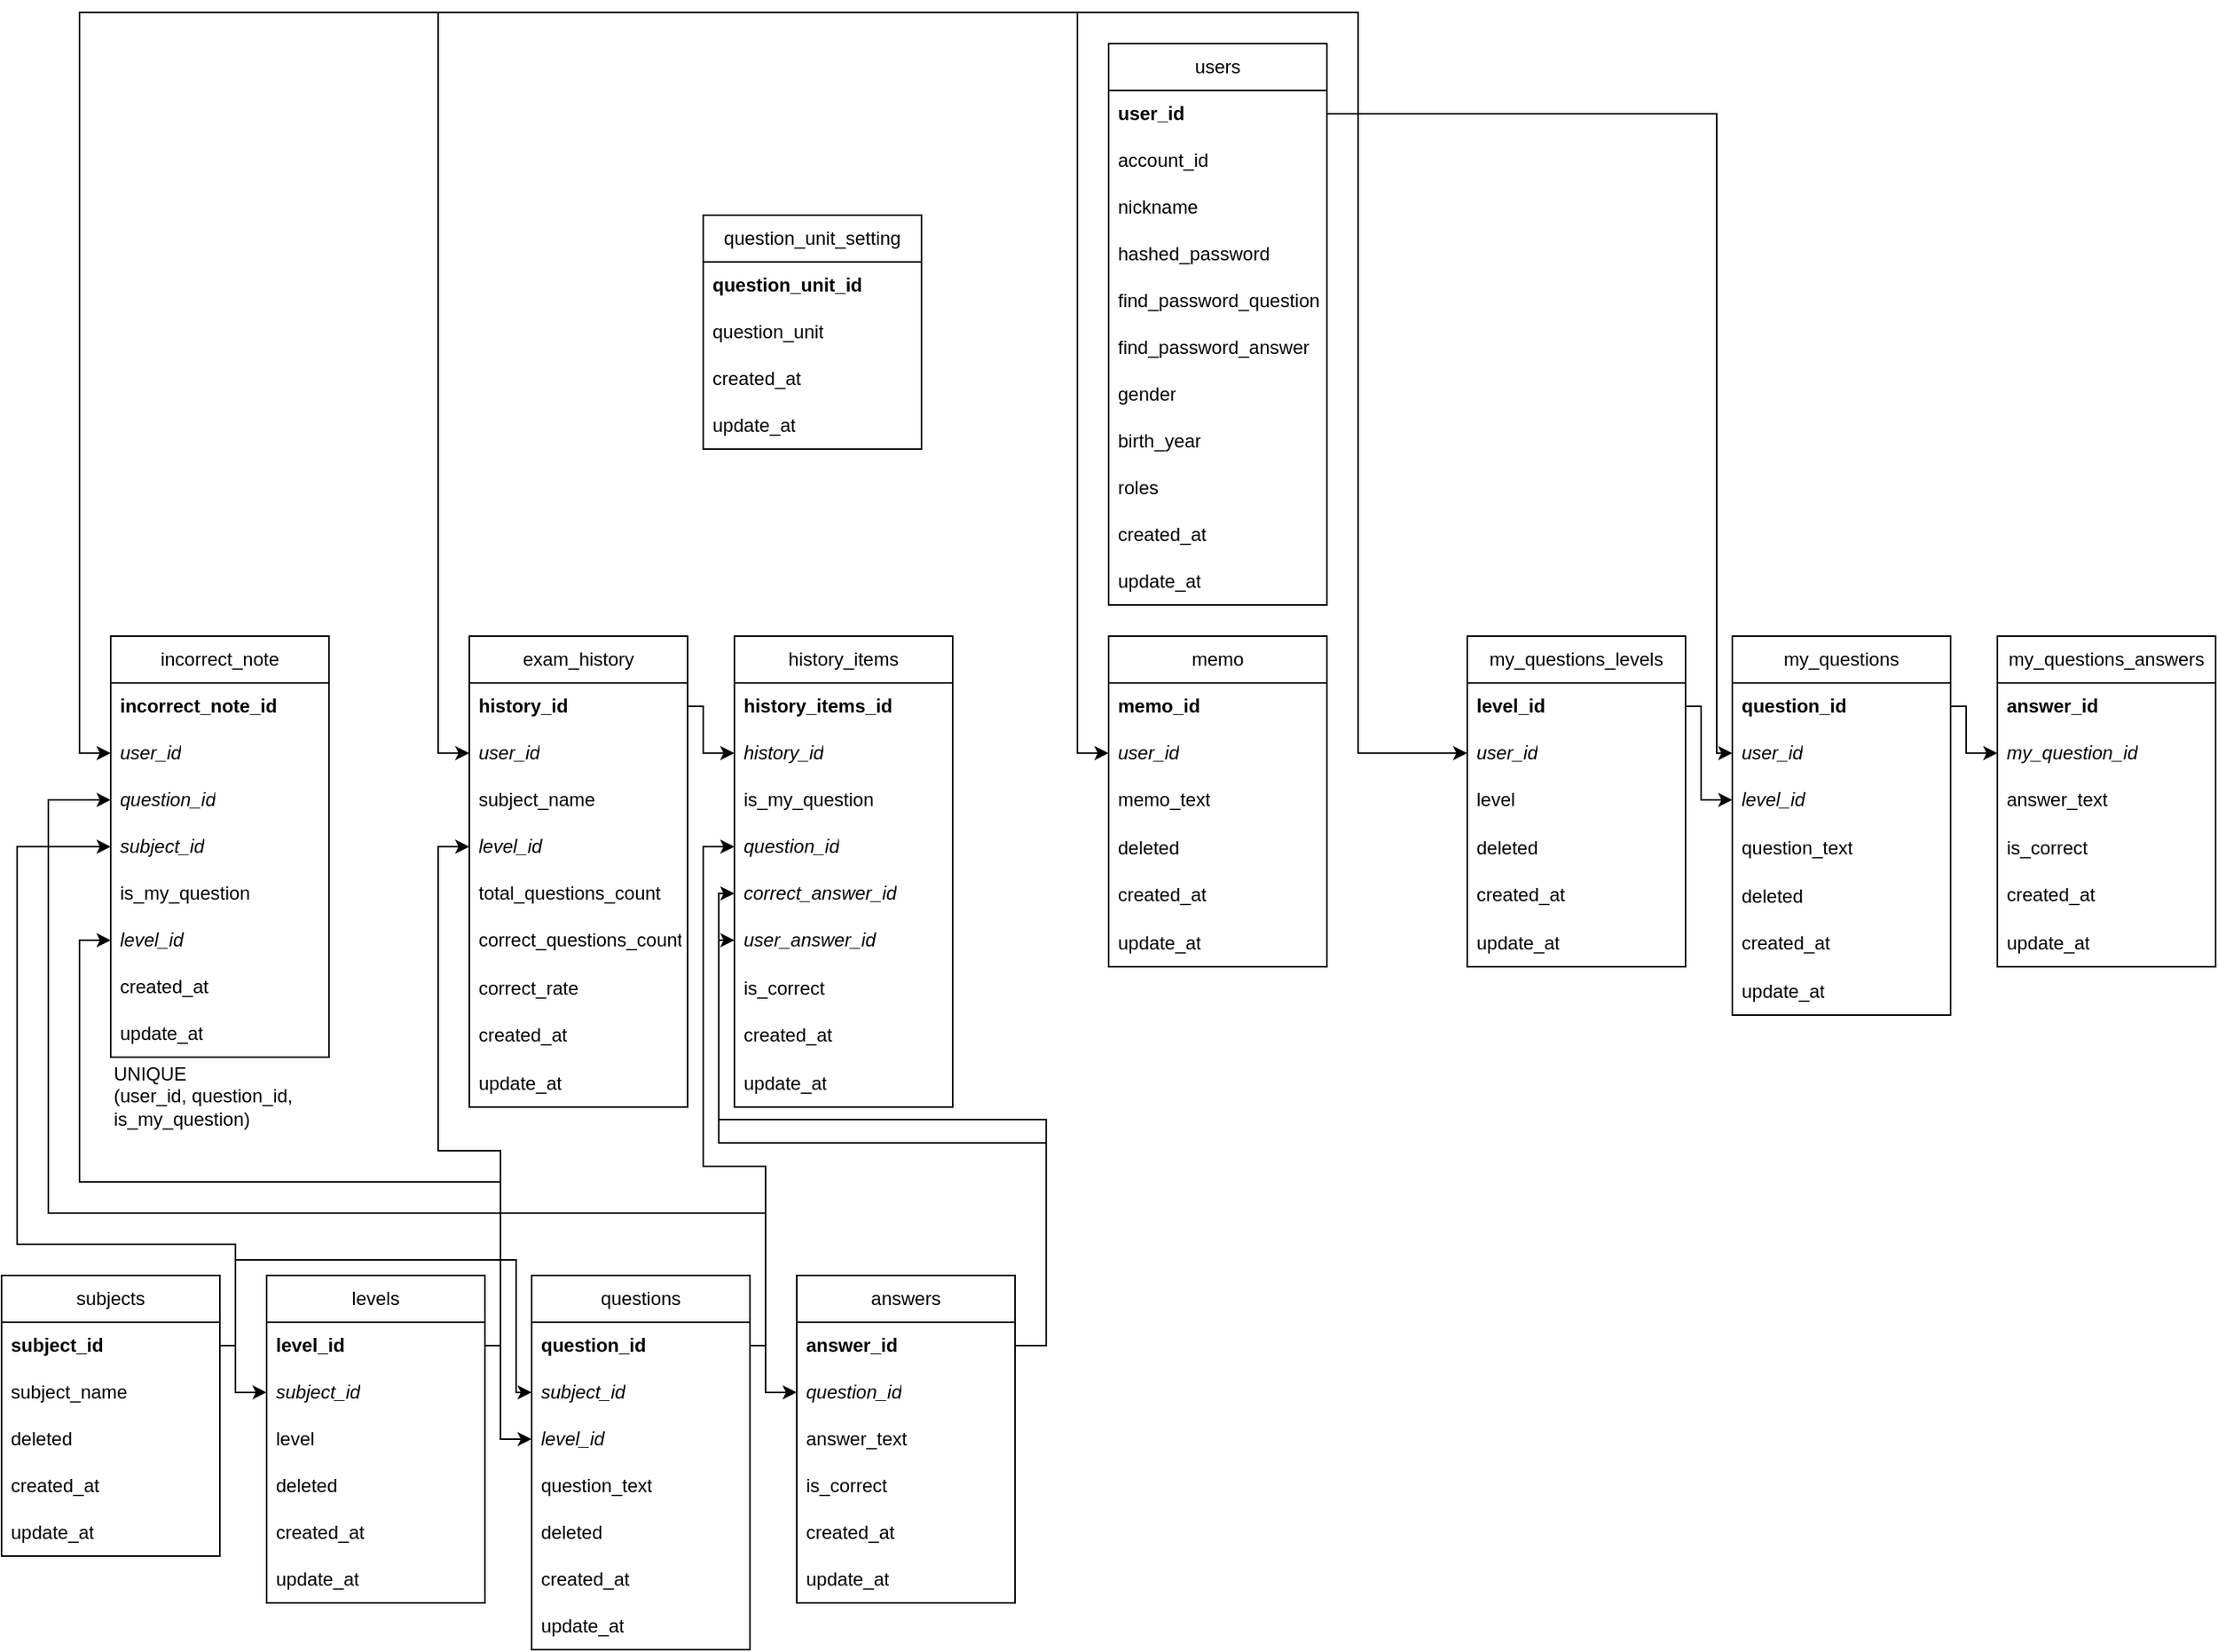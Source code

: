 <mxfile version="26.0.11">
  <diagram name="페이지-1" id="cPsiHw71rgnW8N-4dkOa">
    <mxGraphModel dx="3147" dy="1138" grid="1" gridSize="10" guides="1" tooltips="1" connect="1" arrows="1" fold="1" page="1" pageScale="1" pageWidth="827" pageHeight="1169" math="0" shadow="0">
      <root>
        <mxCell id="0" />
        <mxCell id="1" parent="0" />
        <mxCell id="VqnIIqxPbUTuVzLRbCaJ-1" value="users" style="swimlane;fontStyle=0;childLayout=stackLayout;horizontal=1;startSize=30;horizontalStack=0;resizeParent=1;resizeParentMax=0;resizeLast=0;collapsible=1;marginBottom=0;whiteSpace=wrap;html=1;" vertex="1" parent="1">
          <mxGeometry x="590" y="360" width="140" height="360" as="geometry">
            <mxRectangle x="590" y="360" width="70" height="30" as="alternateBounds" />
          </mxGeometry>
        </mxCell>
        <mxCell id="VqnIIqxPbUTuVzLRbCaJ-2" value="&lt;b&gt;user_id&lt;/b&gt;" style="text;strokeColor=none;fillColor=none;align=left;verticalAlign=middle;spacingLeft=4;spacingRight=4;overflow=hidden;points=[[0,0.5],[1,0.5]];portConstraint=eastwest;rotatable=0;whiteSpace=wrap;html=1;" vertex="1" parent="VqnIIqxPbUTuVzLRbCaJ-1">
          <mxGeometry y="30" width="140" height="30" as="geometry" />
        </mxCell>
        <mxCell id="VqnIIqxPbUTuVzLRbCaJ-3" value="account_id" style="text;strokeColor=none;fillColor=none;align=left;verticalAlign=middle;spacingLeft=4;spacingRight=4;overflow=hidden;points=[[0,0.5],[1,0.5]];portConstraint=eastwest;rotatable=0;whiteSpace=wrap;html=1;" vertex="1" parent="VqnIIqxPbUTuVzLRbCaJ-1">
          <mxGeometry y="60" width="140" height="30" as="geometry" />
        </mxCell>
        <mxCell id="VqnIIqxPbUTuVzLRbCaJ-4" value="nickname" style="text;strokeColor=none;fillColor=none;align=left;verticalAlign=middle;spacingLeft=4;spacingRight=4;overflow=hidden;points=[[0,0.5],[1,0.5]];portConstraint=eastwest;rotatable=0;whiteSpace=wrap;html=1;" vertex="1" parent="VqnIIqxPbUTuVzLRbCaJ-1">
          <mxGeometry y="90" width="140" height="30" as="geometry" />
        </mxCell>
        <mxCell id="VqnIIqxPbUTuVzLRbCaJ-5" value="hashed_password" style="text;strokeColor=none;fillColor=none;align=left;verticalAlign=middle;spacingLeft=4;spacingRight=4;overflow=hidden;points=[[0,0.5],[1,0.5]];portConstraint=eastwest;rotatable=0;whiteSpace=wrap;html=1;" vertex="1" parent="VqnIIqxPbUTuVzLRbCaJ-1">
          <mxGeometry y="120" width="140" height="30" as="geometry" />
        </mxCell>
        <mxCell id="VqnIIqxPbUTuVzLRbCaJ-6" value="find_password_question" style="text;strokeColor=none;fillColor=none;align=left;verticalAlign=middle;spacingLeft=4;spacingRight=4;overflow=hidden;points=[[0,0.5],[1,0.5]];portConstraint=eastwest;rotatable=0;whiteSpace=wrap;html=1;" vertex="1" parent="VqnIIqxPbUTuVzLRbCaJ-1">
          <mxGeometry y="150" width="140" height="30" as="geometry" />
        </mxCell>
        <mxCell id="VqnIIqxPbUTuVzLRbCaJ-7" value="find_password_answer" style="text;strokeColor=none;fillColor=none;align=left;verticalAlign=middle;spacingLeft=4;spacingRight=4;overflow=hidden;points=[[0,0.5],[1,0.5]];portConstraint=eastwest;rotatable=0;whiteSpace=wrap;html=1;" vertex="1" parent="VqnIIqxPbUTuVzLRbCaJ-1">
          <mxGeometry y="180" width="140" height="30" as="geometry" />
        </mxCell>
        <mxCell id="VqnIIqxPbUTuVzLRbCaJ-8" value="gender" style="text;strokeColor=none;fillColor=none;align=left;verticalAlign=middle;spacingLeft=4;spacingRight=4;overflow=hidden;points=[[0,0.5],[1,0.5]];portConstraint=eastwest;rotatable=0;whiteSpace=wrap;html=1;" vertex="1" parent="VqnIIqxPbUTuVzLRbCaJ-1">
          <mxGeometry y="210" width="140" height="30" as="geometry" />
        </mxCell>
        <mxCell id="VqnIIqxPbUTuVzLRbCaJ-9" value="birth_year" style="text;strokeColor=none;fillColor=none;align=left;verticalAlign=middle;spacingLeft=4;spacingRight=4;overflow=hidden;points=[[0,0.5],[1,0.5]];portConstraint=eastwest;rotatable=0;whiteSpace=wrap;html=1;" vertex="1" parent="VqnIIqxPbUTuVzLRbCaJ-1">
          <mxGeometry y="240" width="140" height="30" as="geometry" />
        </mxCell>
        <mxCell id="VqnIIqxPbUTuVzLRbCaJ-10" value="roles" style="text;strokeColor=none;fillColor=none;align=left;verticalAlign=middle;spacingLeft=4;spacingRight=4;overflow=hidden;points=[[0,0.5],[1,0.5]];portConstraint=eastwest;rotatable=0;whiteSpace=wrap;html=1;" vertex="1" parent="VqnIIqxPbUTuVzLRbCaJ-1">
          <mxGeometry y="270" width="140" height="30" as="geometry" />
        </mxCell>
        <mxCell id="VqnIIqxPbUTuVzLRbCaJ-11" value="created_at" style="text;strokeColor=none;fillColor=none;align=left;verticalAlign=middle;spacingLeft=4;spacingRight=4;overflow=hidden;points=[[0,0.5],[1,0.5]];portConstraint=eastwest;rotatable=0;whiteSpace=wrap;html=1;" vertex="1" parent="VqnIIqxPbUTuVzLRbCaJ-1">
          <mxGeometry y="300" width="140" height="30" as="geometry" />
        </mxCell>
        <mxCell id="VqnIIqxPbUTuVzLRbCaJ-12" value="update_at" style="text;strokeColor=none;fillColor=none;align=left;verticalAlign=middle;spacingLeft=4;spacingRight=4;overflow=hidden;points=[[0,0.5],[1,0.5]];portConstraint=eastwest;rotatable=0;whiteSpace=wrap;html=1;" vertex="1" parent="VqnIIqxPbUTuVzLRbCaJ-1">
          <mxGeometry y="330" width="140" height="30" as="geometry" />
        </mxCell>
        <mxCell id="VqnIIqxPbUTuVzLRbCaJ-14" value="questions" style="swimlane;fontStyle=0;childLayout=stackLayout;horizontal=1;startSize=30;horizontalStack=0;resizeParent=1;resizeParentMax=0;resizeLast=0;collapsible=1;marginBottom=0;whiteSpace=wrap;html=1;" vertex="1" parent="1">
          <mxGeometry x="220" y="1149.95" width="140" height="240" as="geometry" />
        </mxCell>
        <mxCell id="VqnIIqxPbUTuVzLRbCaJ-15" value="&lt;b&gt;question_id&lt;/b&gt;" style="text;strokeColor=none;fillColor=none;align=left;verticalAlign=middle;spacingLeft=4;spacingRight=4;overflow=hidden;points=[[0,0.5],[1,0.5]];portConstraint=eastwest;rotatable=0;whiteSpace=wrap;html=1;" vertex="1" parent="VqnIIqxPbUTuVzLRbCaJ-14">
          <mxGeometry y="30" width="140" height="30" as="geometry" />
        </mxCell>
        <mxCell id="VqnIIqxPbUTuVzLRbCaJ-16" value="&lt;i&gt;subject_id&lt;/i&gt;" style="text;strokeColor=none;fillColor=none;align=left;verticalAlign=middle;spacingLeft=4;spacingRight=4;overflow=hidden;points=[[0,0.5],[1,0.5]];portConstraint=eastwest;rotatable=0;whiteSpace=wrap;html=1;" vertex="1" parent="VqnIIqxPbUTuVzLRbCaJ-14">
          <mxGeometry y="60" width="140" height="30" as="geometry" />
        </mxCell>
        <mxCell id="VqnIIqxPbUTuVzLRbCaJ-17" value="&lt;i&gt;level_id&lt;/i&gt;" style="text;strokeColor=none;fillColor=none;align=left;verticalAlign=middle;spacingLeft=4;spacingRight=4;overflow=hidden;points=[[0,0.5],[1,0.5]];portConstraint=eastwest;rotatable=0;whiteSpace=wrap;html=1;" vertex="1" parent="VqnIIqxPbUTuVzLRbCaJ-14">
          <mxGeometry y="90" width="140" height="30" as="geometry" />
        </mxCell>
        <mxCell id="VqnIIqxPbUTuVzLRbCaJ-18" value="question_text" style="text;strokeColor=none;fillColor=none;align=left;verticalAlign=middle;spacingLeft=4;spacingRight=4;overflow=hidden;points=[[0,0.5],[1,0.5]];portConstraint=eastwest;rotatable=0;whiteSpace=wrap;html=1;" vertex="1" parent="VqnIIqxPbUTuVzLRbCaJ-14">
          <mxGeometry y="120" width="140" height="30" as="geometry" />
        </mxCell>
        <mxCell id="VqnIIqxPbUTuVzLRbCaJ-19" value="deleted" style="text;strokeColor=none;fillColor=none;align=left;verticalAlign=middle;spacingLeft=4;spacingRight=4;overflow=hidden;points=[[0,0.5],[1,0.5]];portConstraint=eastwest;rotatable=0;whiteSpace=wrap;html=1;" vertex="1" parent="VqnIIqxPbUTuVzLRbCaJ-14">
          <mxGeometry y="150" width="140" height="30" as="geometry" />
        </mxCell>
        <mxCell id="VqnIIqxPbUTuVzLRbCaJ-20" value="created_at" style="text;strokeColor=none;fillColor=none;align=left;verticalAlign=middle;spacingLeft=4;spacingRight=4;overflow=hidden;points=[[0,0.5],[1,0.5]];portConstraint=eastwest;rotatable=0;whiteSpace=wrap;html=1;" vertex="1" parent="VqnIIqxPbUTuVzLRbCaJ-14">
          <mxGeometry y="180" width="140" height="30" as="geometry" />
        </mxCell>
        <mxCell id="VqnIIqxPbUTuVzLRbCaJ-21" value="update_at" style="text;strokeColor=none;fillColor=none;align=left;verticalAlign=middle;spacingLeft=4;spacingRight=4;overflow=hidden;points=[[0,0.5],[1,0.5]];portConstraint=eastwest;rotatable=0;whiteSpace=wrap;html=1;" vertex="1" parent="VqnIIqxPbUTuVzLRbCaJ-14">
          <mxGeometry y="210" width="140" height="30" as="geometry" />
        </mxCell>
        <mxCell id="VqnIIqxPbUTuVzLRbCaJ-22" value="subjects" style="swimlane;fontStyle=0;childLayout=stackLayout;horizontal=1;startSize=30;horizontalStack=0;resizeParent=1;resizeParentMax=0;resizeLast=0;collapsible=1;marginBottom=0;whiteSpace=wrap;html=1;" vertex="1" parent="1">
          <mxGeometry x="-120" y="1149.95" width="140" height="180" as="geometry" />
        </mxCell>
        <mxCell id="VqnIIqxPbUTuVzLRbCaJ-23" value="&lt;b&gt;subject_id&lt;/b&gt;" style="text;strokeColor=none;fillColor=none;align=left;verticalAlign=middle;spacingLeft=4;spacingRight=4;overflow=hidden;points=[[0,0.5],[1,0.5]];portConstraint=eastwest;rotatable=0;whiteSpace=wrap;html=1;" vertex="1" parent="VqnIIqxPbUTuVzLRbCaJ-22">
          <mxGeometry y="30" width="140" height="30" as="geometry" />
        </mxCell>
        <mxCell id="VqnIIqxPbUTuVzLRbCaJ-24" value="subject_name" style="text;strokeColor=none;fillColor=none;align=left;verticalAlign=middle;spacingLeft=4;spacingRight=4;overflow=hidden;points=[[0,0.5],[1,0.5]];portConstraint=eastwest;rotatable=0;whiteSpace=wrap;html=1;" vertex="1" parent="VqnIIqxPbUTuVzLRbCaJ-22">
          <mxGeometry y="60" width="140" height="30" as="geometry" />
        </mxCell>
        <mxCell id="VqnIIqxPbUTuVzLRbCaJ-25" value="deleted" style="text;strokeColor=none;fillColor=none;align=left;verticalAlign=middle;spacingLeft=4;spacingRight=4;overflow=hidden;points=[[0,0.5],[1,0.5]];portConstraint=eastwest;rotatable=0;whiteSpace=wrap;html=1;" vertex="1" parent="VqnIIqxPbUTuVzLRbCaJ-22">
          <mxGeometry y="90" width="140" height="30" as="geometry" />
        </mxCell>
        <mxCell id="VqnIIqxPbUTuVzLRbCaJ-26" value="created_at" style="text;strokeColor=none;fillColor=none;align=left;verticalAlign=middle;spacingLeft=4;spacingRight=4;overflow=hidden;points=[[0,0.5],[1,0.5]];portConstraint=eastwest;rotatable=0;whiteSpace=wrap;html=1;" vertex="1" parent="VqnIIqxPbUTuVzLRbCaJ-22">
          <mxGeometry y="120" width="140" height="30" as="geometry" />
        </mxCell>
        <mxCell id="VqnIIqxPbUTuVzLRbCaJ-27" value="update_at" style="text;strokeColor=none;fillColor=none;align=left;verticalAlign=middle;spacingLeft=4;spacingRight=4;overflow=hidden;points=[[0,0.5],[1,0.5]];portConstraint=eastwest;rotatable=0;whiteSpace=wrap;html=1;" vertex="1" parent="VqnIIqxPbUTuVzLRbCaJ-22">
          <mxGeometry y="150" width="140" height="30" as="geometry" />
        </mxCell>
        <mxCell id="VqnIIqxPbUTuVzLRbCaJ-28" value="levels" style="swimlane;fontStyle=0;childLayout=stackLayout;horizontal=1;startSize=30;horizontalStack=0;resizeParent=1;resizeParentMax=0;resizeLast=0;collapsible=1;marginBottom=0;whiteSpace=wrap;html=1;" vertex="1" parent="1">
          <mxGeometry x="50" y="1149.95" width="140" height="210" as="geometry" />
        </mxCell>
        <mxCell id="VqnIIqxPbUTuVzLRbCaJ-29" value="&lt;b&gt;level_id&lt;/b&gt;" style="text;strokeColor=none;fillColor=none;align=left;verticalAlign=middle;spacingLeft=4;spacingRight=4;overflow=hidden;points=[[0,0.5],[1,0.5]];portConstraint=eastwest;rotatable=0;whiteSpace=wrap;html=1;" vertex="1" parent="VqnIIqxPbUTuVzLRbCaJ-28">
          <mxGeometry y="30" width="140" height="30" as="geometry" />
        </mxCell>
        <mxCell id="VqnIIqxPbUTuVzLRbCaJ-30" value="&lt;i&gt;subject_id&lt;/i&gt;" style="text;strokeColor=none;fillColor=none;align=left;verticalAlign=middle;spacingLeft=4;spacingRight=4;overflow=hidden;points=[[0,0.5],[1,0.5]];portConstraint=eastwest;rotatable=0;whiteSpace=wrap;html=1;" vertex="1" parent="VqnIIqxPbUTuVzLRbCaJ-28">
          <mxGeometry y="60" width="140" height="30" as="geometry" />
        </mxCell>
        <mxCell id="VqnIIqxPbUTuVzLRbCaJ-31" value="level" style="text;strokeColor=none;fillColor=none;align=left;verticalAlign=middle;spacingLeft=4;spacingRight=4;overflow=hidden;points=[[0,0.5],[1,0.5]];portConstraint=eastwest;rotatable=0;whiteSpace=wrap;html=1;" vertex="1" parent="VqnIIqxPbUTuVzLRbCaJ-28">
          <mxGeometry y="90" width="140" height="30" as="geometry" />
        </mxCell>
        <mxCell id="VqnIIqxPbUTuVzLRbCaJ-43" value="deleted" style="text;strokeColor=none;fillColor=none;align=left;verticalAlign=middle;spacingLeft=4;spacingRight=4;overflow=hidden;points=[[0,0.5],[1,0.5]];portConstraint=eastwest;rotatable=0;whiteSpace=wrap;html=1;" vertex="1" parent="VqnIIqxPbUTuVzLRbCaJ-28">
          <mxGeometry y="120" width="140" height="30" as="geometry" />
        </mxCell>
        <mxCell id="VqnIIqxPbUTuVzLRbCaJ-32" value="created_at" style="text;strokeColor=none;fillColor=none;align=left;verticalAlign=middle;spacingLeft=4;spacingRight=4;overflow=hidden;points=[[0,0.5],[1,0.5]];portConstraint=eastwest;rotatable=0;whiteSpace=wrap;html=1;" vertex="1" parent="VqnIIqxPbUTuVzLRbCaJ-28">
          <mxGeometry y="150" width="140" height="30" as="geometry" />
        </mxCell>
        <mxCell id="VqnIIqxPbUTuVzLRbCaJ-33" value="update_at" style="text;strokeColor=none;fillColor=none;align=left;verticalAlign=middle;spacingLeft=4;spacingRight=4;overflow=hidden;points=[[0,0.5],[1,0.5]];portConstraint=eastwest;rotatable=0;whiteSpace=wrap;html=1;" vertex="1" parent="VqnIIqxPbUTuVzLRbCaJ-28">
          <mxGeometry y="180" width="140" height="30" as="geometry" />
        </mxCell>
        <mxCell id="VqnIIqxPbUTuVzLRbCaJ-44" value="answers" style="swimlane;fontStyle=0;childLayout=stackLayout;horizontal=1;startSize=30;horizontalStack=0;resizeParent=1;resizeParentMax=0;resizeLast=0;collapsible=1;marginBottom=0;whiteSpace=wrap;html=1;" vertex="1" parent="1">
          <mxGeometry x="390" y="1149.95" width="140" height="210" as="geometry" />
        </mxCell>
        <mxCell id="VqnIIqxPbUTuVzLRbCaJ-45" value="&lt;b&gt;answer_id&lt;/b&gt;" style="text;strokeColor=none;fillColor=none;align=left;verticalAlign=middle;spacingLeft=4;spacingRight=4;overflow=hidden;points=[[0,0.5],[1,0.5]];portConstraint=eastwest;rotatable=0;whiteSpace=wrap;html=1;" vertex="1" parent="VqnIIqxPbUTuVzLRbCaJ-44">
          <mxGeometry y="30" width="140" height="30" as="geometry" />
        </mxCell>
        <mxCell id="VqnIIqxPbUTuVzLRbCaJ-46" value="&lt;i&gt;question_id&lt;/i&gt;" style="text;strokeColor=none;fillColor=none;align=left;verticalAlign=middle;spacingLeft=4;spacingRight=4;overflow=hidden;points=[[0,0.5],[1,0.5]];portConstraint=eastwest;rotatable=0;whiteSpace=wrap;html=1;" vertex="1" parent="VqnIIqxPbUTuVzLRbCaJ-44">
          <mxGeometry y="60" width="140" height="30" as="geometry" />
        </mxCell>
        <mxCell id="VqnIIqxPbUTuVzLRbCaJ-47" value="answer_text" style="text;strokeColor=none;fillColor=none;align=left;verticalAlign=middle;spacingLeft=4;spacingRight=4;overflow=hidden;points=[[0,0.5],[1,0.5]];portConstraint=eastwest;rotatable=0;whiteSpace=wrap;html=1;" vertex="1" parent="VqnIIqxPbUTuVzLRbCaJ-44">
          <mxGeometry y="90" width="140" height="30" as="geometry" />
        </mxCell>
        <mxCell id="VqnIIqxPbUTuVzLRbCaJ-48" value="is_correct" style="text;strokeColor=none;fillColor=none;align=left;verticalAlign=middle;spacingLeft=4;spacingRight=4;overflow=hidden;points=[[0,0.5],[1,0.5]];portConstraint=eastwest;rotatable=0;whiteSpace=wrap;html=1;" vertex="1" parent="VqnIIqxPbUTuVzLRbCaJ-44">
          <mxGeometry y="120" width="140" height="30" as="geometry" />
        </mxCell>
        <mxCell id="VqnIIqxPbUTuVzLRbCaJ-50" value="created_at" style="text;strokeColor=none;fillColor=none;align=left;verticalAlign=middle;spacingLeft=4;spacingRight=4;overflow=hidden;points=[[0,0.5],[1,0.5]];portConstraint=eastwest;rotatable=0;whiteSpace=wrap;html=1;" vertex="1" parent="VqnIIqxPbUTuVzLRbCaJ-44">
          <mxGeometry y="150" width="140" height="30" as="geometry" />
        </mxCell>
        <mxCell id="VqnIIqxPbUTuVzLRbCaJ-51" value="update_at" style="text;strokeColor=none;fillColor=none;align=left;verticalAlign=middle;spacingLeft=4;spacingRight=4;overflow=hidden;points=[[0,0.5],[1,0.5]];portConstraint=eastwest;rotatable=0;whiteSpace=wrap;html=1;" vertex="1" parent="VqnIIqxPbUTuVzLRbCaJ-44">
          <mxGeometry y="180" width="140" height="30" as="geometry" />
        </mxCell>
        <mxCell id="VqnIIqxPbUTuVzLRbCaJ-59" value="incorrect_note" style="swimlane;fontStyle=0;childLayout=stackLayout;horizontal=1;startSize=30;horizontalStack=0;resizeParent=1;resizeParentMax=0;resizeLast=0;collapsible=1;marginBottom=0;whiteSpace=wrap;html=1;" vertex="1" parent="1">
          <mxGeometry x="-50" y="740" width="140" height="270" as="geometry" />
        </mxCell>
        <mxCell id="VqnIIqxPbUTuVzLRbCaJ-60" value="&lt;b&gt;incorrect_note_id&lt;/b&gt;" style="text;strokeColor=none;fillColor=none;align=left;verticalAlign=middle;spacingLeft=4;spacingRight=4;overflow=hidden;points=[[0,0.5],[1,0.5]];portConstraint=eastwest;rotatable=0;whiteSpace=wrap;html=1;" vertex="1" parent="VqnIIqxPbUTuVzLRbCaJ-59">
          <mxGeometry y="30" width="140" height="30" as="geometry" />
        </mxCell>
        <mxCell id="VqnIIqxPbUTuVzLRbCaJ-62" value="&lt;i&gt;user_id&lt;/i&gt;" style="text;strokeColor=none;fillColor=none;align=left;verticalAlign=middle;spacingLeft=4;spacingRight=4;overflow=hidden;points=[[0,0.5],[1,0.5]];portConstraint=eastwest;rotatable=0;whiteSpace=wrap;html=1;" vertex="1" parent="VqnIIqxPbUTuVzLRbCaJ-59">
          <mxGeometry y="60" width="140" height="30" as="geometry" />
        </mxCell>
        <mxCell id="VqnIIqxPbUTuVzLRbCaJ-61" value="&lt;i&gt;question_id&lt;/i&gt;" style="text;strokeColor=none;fillColor=none;align=left;verticalAlign=middle;spacingLeft=4;spacingRight=4;overflow=hidden;points=[[0,0.5],[1,0.5]];portConstraint=eastwest;rotatable=0;whiteSpace=wrap;html=1;" vertex="1" parent="VqnIIqxPbUTuVzLRbCaJ-59">
          <mxGeometry y="90" width="140" height="30" as="geometry" />
        </mxCell>
        <mxCell id="VqnIIqxPbUTuVzLRbCaJ-63" value="&lt;i&gt;subject_id&lt;/i&gt;" style="text;strokeColor=none;fillColor=none;align=left;verticalAlign=middle;spacingLeft=4;spacingRight=4;overflow=hidden;points=[[0,0.5],[1,0.5]];portConstraint=eastwest;rotatable=0;whiteSpace=wrap;html=1;" vertex="1" parent="VqnIIqxPbUTuVzLRbCaJ-59">
          <mxGeometry y="120" width="140" height="30" as="geometry" />
        </mxCell>
        <mxCell id="VqnIIqxPbUTuVzLRbCaJ-67" value="is_my_question" style="text;strokeColor=none;fillColor=none;align=left;verticalAlign=middle;spacingLeft=4;spacingRight=4;overflow=hidden;points=[[0,0.5],[1,0.5]];portConstraint=eastwest;rotatable=0;whiteSpace=wrap;html=1;" vertex="1" parent="VqnIIqxPbUTuVzLRbCaJ-59">
          <mxGeometry y="150" width="140" height="30" as="geometry" />
        </mxCell>
        <mxCell id="VqnIIqxPbUTuVzLRbCaJ-68" value="&lt;i&gt;level_id&lt;/i&gt;" style="text;strokeColor=none;fillColor=none;align=left;verticalAlign=middle;spacingLeft=4;spacingRight=4;overflow=hidden;points=[[0,0.5],[1,0.5]];portConstraint=eastwest;rotatable=0;whiteSpace=wrap;html=1;" vertex="1" parent="VqnIIqxPbUTuVzLRbCaJ-59">
          <mxGeometry y="180" width="140" height="30" as="geometry" />
        </mxCell>
        <mxCell id="VqnIIqxPbUTuVzLRbCaJ-64" value="created_at" style="text;strokeColor=none;fillColor=none;align=left;verticalAlign=middle;spacingLeft=4;spacingRight=4;overflow=hidden;points=[[0,0.5],[1,0.5]];portConstraint=eastwest;rotatable=0;whiteSpace=wrap;html=1;" vertex="1" parent="VqnIIqxPbUTuVzLRbCaJ-59">
          <mxGeometry y="210" width="140" height="30" as="geometry" />
        </mxCell>
        <mxCell id="VqnIIqxPbUTuVzLRbCaJ-65" value="update_at" style="text;strokeColor=none;fillColor=none;align=left;verticalAlign=middle;spacingLeft=4;spacingRight=4;overflow=hidden;points=[[0,0.5],[1,0.5]];portConstraint=eastwest;rotatable=0;whiteSpace=wrap;html=1;" vertex="1" parent="VqnIIqxPbUTuVzLRbCaJ-59">
          <mxGeometry y="240" width="140" height="30" as="geometry" />
        </mxCell>
        <mxCell id="VqnIIqxPbUTuVzLRbCaJ-70" value="UNIQUE&lt;div&gt;(user_id, question_id, is_my_question)&lt;/div&gt;" style="text;html=1;align=left;verticalAlign=middle;whiteSpace=wrap;rounded=0;" vertex="1" parent="1">
          <mxGeometry x="-50" y="1020" width="140" height="30" as="geometry" />
        </mxCell>
        <mxCell id="VqnIIqxPbUTuVzLRbCaJ-71" value="exam_history" style="swimlane;fontStyle=0;childLayout=stackLayout;horizontal=1;startSize=30;horizontalStack=0;resizeParent=1;resizeParentMax=0;resizeLast=0;collapsible=1;marginBottom=0;whiteSpace=wrap;html=1;" vertex="1" parent="1">
          <mxGeometry x="180" y="740" width="140" height="302" as="geometry" />
        </mxCell>
        <mxCell id="VqnIIqxPbUTuVzLRbCaJ-72" value="&lt;b&gt;history_id&lt;/b&gt;" style="text;strokeColor=none;fillColor=none;align=left;verticalAlign=middle;spacingLeft=4;spacingRight=4;overflow=hidden;points=[[0,0.5],[1,0.5]];portConstraint=eastwest;rotatable=0;whiteSpace=wrap;html=1;" vertex="1" parent="VqnIIqxPbUTuVzLRbCaJ-71">
          <mxGeometry y="30" width="140" height="30" as="geometry" />
        </mxCell>
        <mxCell id="VqnIIqxPbUTuVzLRbCaJ-73" value="&lt;i style=&quot;&quot;&gt;user_id&lt;/i&gt;" style="text;strokeColor=none;fillColor=none;align=left;verticalAlign=middle;spacingLeft=4;spacingRight=4;overflow=hidden;points=[[0,0.5],[1,0.5]];portConstraint=eastwest;rotatable=0;whiteSpace=wrap;html=1;" vertex="1" parent="VqnIIqxPbUTuVzLRbCaJ-71">
          <mxGeometry y="60" width="140" height="30" as="geometry" />
        </mxCell>
        <mxCell id="VqnIIqxPbUTuVzLRbCaJ-74" value="subject_name" style="text;strokeColor=none;fillColor=none;align=left;verticalAlign=middle;spacingLeft=4;spacingRight=4;overflow=hidden;points=[[0,0.5],[1,0.5]];portConstraint=eastwest;rotatable=0;whiteSpace=wrap;html=1;" vertex="1" parent="VqnIIqxPbUTuVzLRbCaJ-71">
          <mxGeometry y="90" width="140" height="30" as="geometry" />
        </mxCell>
        <mxCell id="VqnIIqxPbUTuVzLRbCaJ-75" value="&lt;i&gt;level_id&lt;/i&gt;" style="text;strokeColor=none;fillColor=none;align=left;verticalAlign=middle;spacingLeft=4;spacingRight=4;overflow=hidden;points=[[0,0.5],[1,0.5]];portConstraint=eastwest;rotatable=0;whiteSpace=wrap;html=1;" vertex="1" parent="VqnIIqxPbUTuVzLRbCaJ-71">
          <mxGeometry y="120" width="140" height="30" as="geometry" />
        </mxCell>
        <mxCell id="VqnIIqxPbUTuVzLRbCaJ-76" value="total_questions_count" style="text;strokeColor=none;fillColor=none;align=left;verticalAlign=middle;spacingLeft=4;spacingRight=4;overflow=hidden;points=[[0,0.5],[1,0.5]];portConstraint=eastwest;rotatable=0;whiteSpace=wrap;html=1;" vertex="1" parent="VqnIIqxPbUTuVzLRbCaJ-71">
          <mxGeometry y="150" width="140" height="30" as="geometry" />
        </mxCell>
        <mxCell id="VqnIIqxPbUTuVzLRbCaJ-77" value="correct_questions_count" style="text;strokeColor=none;fillColor=none;align=left;verticalAlign=middle;spacingLeft=4;spacingRight=4;overflow=hidden;points=[[0,0.5],[1,0.5]];portConstraint=eastwest;rotatable=0;whiteSpace=wrap;html=1;" vertex="1" parent="VqnIIqxPbUTuVzLRbCaJ-71">
          <mxGeometry y="180" width="140" height="30" as="geometry" />
        </mxCell>
        <mxCell id="VqnIIqxPbUTuVzLRbCaJ-80" value="correct_rate" style="text;strokeColor=none;fillColor=none;align=left;verticalAlign=middle;spacingLeft=4;spacingRight=4;overflow=hidden;points=[[0,0.5],[1,0.5]];portConstraint=eastwest;rotatable=0;whiteSpace=wrap;html=1;" vertex="1" parent="VqnIIqxPbUTuVzLRbCaJ-71">
          <mxGeometry y="210" width="140" height="31" as="geometry" />
        </mxCell>
        <mxCell id="VqnIIqxPbUTuVzLRbCaJ-78" value="created_at" style="text;strokeColor=none;fillColor=none;align=left;verticalAlign=middle;spacingLeft=4;spacingRight=4;overflow=hidden;points=[[0,0.5],[1,0.5]];portConstraint=eastwest;rotatable=0;whiteSpace=wrap;html=1;" vertex="1" parent="VqnIIqxPbUTuVzLRbCaJ-71">
          <mxGeometry y="241" width="140" height="30" as="geometry" />
        </mxCell>
        <mxCell id="VqnIIqxPbUTuVzLRbCaJ-79" value="update_at" style="text;strokeColor=none;fillColor=none;align=left;verticalAlign=middle;spacingLeft=4;spacingRight=4;overflow=hidden;points=[[0,0.5],[1,0.5]];portConstraint=eastwest;rotatable=0;whiteSpace=wrap;html=1;" vertex="1" parent="VqnIIqxPbUTuVzLRbCaJ-71">
          <mxGeometry y="271" width="140" height="31" as="geometry" />
        </mxCell>
        <mxCell id="VqnIIqxPbUTuVzLRbCaJ-81" value="history_items" style="swimlane;fontStyle=0;childLayout=stackLayout;horizontal=1;startSize=30;horizontalStack=0;resizeParent=1;resizeParentMax=0;resizeLast=0;collapsible=1;marginBottom=0;whiteSpace=wrap;html=1;" vertex="1" parent="1">
          <mxGeometry x="350" y="740" width="140" height="302" as="geometry" />
        </mxCell>
        <mxCell id="VqnIIqxPbUTuVzLRbCaJ-83" value="&lt;b&gt;history_items_id&lt;/b&gt;" style="text;strokeColor=none;fillColor=none;align=left;verticalAlign=middle;spacingLeft=4;spacingRight=4;overflow=hidden;points=[[0,0.5],[1,0.5]];portConstraint=eastwest;rotatable=0;whiteSpace=wrap;html=1;" vertex="1" parent="VqnIIqxPbUTuVzLRbCaJ-81">
          <mxGeometry y="30" width="140" height="30" as="geometry" />
        </mxCell>
        <mxCell id="VqnIIqxPbUTuVzLRbCaJ-82" value="&lt;i&gt;history_id&lt;/i&gt;" style="text;strokeColor=none;fillColor=none;align=left;verticalAlign=middle;spacingLeft=4;spacingRight=4;overflow=hidden;points=[[0,0.5],[1,0.5]];portConstraint=eastwest;rotatable=0;whiteSpace=wrap;html=1;" vertex="1" parent="VqnIIqxPbUTuVzLRbCaJ-81">
          <mxGeometry y="60" width="140" height="30" as="geometry" />
        </mxCell>
        <mxCell id="VqnIIqxPbUTuVzLRbCaJ-84" value="is_my_question" style="text;strokeColor=none;fillColor=none;align=left;verticalAlign=middle;spacingLeft=4;spacingRight=4;overflow=hidden;points=[[0,0.5],[1,0.5]];portConstraint=eastwest;rotatable=0;whiteSpace=wrap;html=1;" vertex="1" parent="VqnIIqxPbUTuVzLRbCaJ-81">
          <mxGeometry y="90" width="140" height="30" as="geometry" />
        </mxCell>
        <mxCell id="VqnIIqxPbUTuVzLRbCaJ-85" value="&lt;i&gt;question_id&lt;/i&gt;" style="text;strokeColor=none;fillColor=none;align=left;verticalAlign=middle;spacingLeft=4;spacingRight=4;overflow=hidden;points=[[0,0.5],[1,0.5]];portConstraint=eastwest;rotatable=0;whiteSpace=wrap;html=1;" vertex="1" parent="VqnIIqxPbUTuVzLRbCaJ-81">
          <mxGeometry y="120" width="140" height="30" as="geometry" />
        </mxCell>
        <mxCell id="VqnIIqxPbUTuVzLRbCaJ-86" value="&lt;i&gt;correct_answer_id&lt;/i&gt;" style="text;strokeColor=none;fillColor=none;align=left;verticalAlign=middle;spacingLeft=4;spacingRight=4;overflow=hidden;points=[[0,0.5],[1,0.5]];portConstraint=eastwest;rotatable=0;whiteSpace=wrap;html=1;" vertex="1" parent="VqnIIqxPbUTuVzLRbCaJ-81">
          <mxGeometry y="150" width="140" height="30" as="geometry" />
        </mxCell>
        <mxCell id="VqnIIqxPbUTuVzLRbCaJ-87" value="&lt;i&gt;user_answer_id&lt;/i&gt;" style="text;strokeColor=none;fillColor=none;align=left;verticalAlign=middle;spacingLeft=4;spacingRight=4;overflow=hidden;points=[[0,0.5],[1,0.5]];portConstraint=eastwest;rotatable=0;whiteSpace=wrap;html=1;" vertex="1" parent="VqnIIqxPbUTuVzLRbCaJ-81">
          <mxGeometry y="180" width="140" height="30" as="geometry" />
        </mxCell>
        <mxCell id="VqnIIqxPbUTuVzLRbCaJ-88" value="is_correct" style="text;strokeColor=none;fillColor=none;align=left;verticalAlign=middle;spacingLeft=4;spacingRight=4;overflow=hidden;points=[[0,0.5],[1,0.5]];portConstraint=eastwest;rotatable=0;whiteSpace=wrap;html=1;" vertex="1" parent="VqnIIqxPbUTuVzLRbCaJ-81">
          <mxGeometry y="210" width="140" height="31" as="geometry" />
        </mxCell>
        <mxCell id="VqnIIqxPbUTuVzLRbCaJ-89" value="created_at" style="text;strokeColor=none;fillColor=none;align=left;verticalAlign=middle;spacingLeft=4;spacingRight=4;overflow=hidden;points=[[0,0.5],[1,0.5]];portConstraint=eastwest;rotatable=0;whiteSpace=wrap;html=1;" vertex="1" parent="VqnIIqxPbUTuVzLRbCaJ-81">
          <mxGeometry y="241" width="140" height="30" as="geometry" />
        </mxCell>
        <mxCell id="VqnIIqxPbUTuVzLRbCaJ-90" value="update_at" style="text;strokeColor=none;fillColor=none;align=left;verticalAlign=middle;spacingLeft=4;spacingRight=4;overflow=hidden;points=[[0,0.5],[1,0.5]];portConstraint=eastwest;rotatable=0;whiteSpace=wrap;html=1;" vertex="1" parent="VqnIIqxPbUTuVzLRbCaJ-81">
          <mxGeometry y="271" width="140" height="31" as="geometry" />
        </mxCell>
        <mxCell id="VqnIIqxPbUTuVzLRbCaJ-91" value="memo" style="swimlane;fontStyle=0;childLayout=stackLayout;horizontal=1;startSize=30;horizontalStack=0;resizeParent=1;resizeParentMax=0;resizeLast=0;collapsible=1;marginBottom=0;whiteSpace=wrap;html=1;" vertex="1" parent="1">
          <mxGeometry x="590" y="740" width="140" height="212" as="geometry" />
        </mxCell>
        <mxCell id="VqnIIqxPbUTuVzLRbCaJ-92" value="&lt;b&gt;memo_id&lt;/b&gt;" style="text;strokeColor=none;fillColor=none;align=left;verticalAlign=middle;spacingLeft=4;spacingRight=4;overflow=hidden;points=[[0,0.5],[1,0.5]];portConstraint=eastwest;rotatable=0;whiteSpace=wrap;html=1;" vertex="1" parent="VqnIIqxPbUTuVzLRbCaJ-91">
          <mxGeometry y="30" width="140" height="30" as="geometry" />
        </mxCell>
        <mxCell id="VqnIIqxPbUTuVzLRbCaJ-93" value="&lt;i&gt;user_id&lt;/i&gt;" style="text;strokeColor=none;fillColor=none;align=left;verticalAlign=middle;spacingLeft=4;spacingRight=4;overflow=hidden;points=[[0,0.5],[1,0.5]];portConstraint=eastwest;rotatable=0;whiteSpace=wrap;html=1;" vertex="1" parent="VqnIIqxPbUTuVzLRbCaJ-91">
          <mxGeometry y="60" width="140" height="30" as="geometry" />
        </mxCell>
        <mxCell id="VqnIIqxPbUTuVzLRbCaJ-94" value="memo_text" style="text;strokeColor=none;fillColor=none;align=left;verticalAlign=middle;spacingLeft=4;spacingRight=4;overflow=hidden;points=[[0,0.5],[1,0.5]];portConstraint=eastwest;rotatable=0;whiteSpace=wrap;html=1;" vertex="1" parent="VqnIIqxPbUTuVzLRbCaJ-91">
          <mxGeometry y="90" width="140" height="30" as="geometry" />
        </mxCell>
        <mxCell id="VqnIIqxPbUTuVzLRbCaJ-98" value="deleted" style="text;strokeColor=none;fillColor=none;align=left;verticalAlign=middle;spacingLeft=4;spacingRight=4;overflow=hidden;points=[[0,0.5],[1,0.5]];portConstraint=eastwest;rotatable=0;whiteSpace=wrap;html=1;" vertex="1" parent="VqnIIqxPbUTuVzLRbCaJ-91">
          <mxGeometry y="120" width="140" height="31" as="geometry" />
        </mxCell>
        <mxCell id="VqnIIqxPbUTuVzLRbCaJ-99" value="created_at" style="text;strokeColor=none;fillColor=none;align=left;verticalAlign=middle;spacingLeft=4;spacingRight=4;overflow=hidden;points=[[0,0.5],[1,0.5]];portConstraint=eastwest;rotatable=0;whiteSpace=wrap;html=1;" vertex="1" parent="VqnIIqxPbUTuVzLRbCaJ-91">
          <mxGeometry y="151" width="140" height="30" as="geometry" />
        </mxCell>
        <mxCell id="VqnIIqxPbUTuVzLRbCaJ-100" value="update_at" style="text;strokeColor=none;fillColor=none;align=left;verticalAlign=middle;spacingLeft=4;spacingRight=4;overflow=hidden;points=[[0,0.5],[1,0.5]];portConstraint=eastwest;rotatable=0;whiteSpace=wrap;html=1;" vertex="1" parent="VqnIIqxPbUTuVzLRbCaJ-91">
          <mxGeometry y="181" width="140" height="31" as="geometry" />
        </mxCell>
        <mxCell id="VqnIIqxPbUTuVzLRbCaJ-101" value="my_questions_levels" style="swimlane;fontStyle=0;childLayout=stackLayout;horizontal=1;startSize=30;horizontalStack=0;resizeParent=1;resizeParentMax=0;resizeLast=0;collapsible=1;marginBottom=0;whiteSpace=wrap;html=1;" vertex="1" parent="1">
          <mxGeometry x="820" y="740" width="140" height="212" as="geometry" />
        </mxCell>
        <mxCell id="VqnIIqxPbUTuVzLRbCaJ-102" value="&lt;b&gt;level_id&lt;/b&gt;" style="text;strokeColor=none;fillColor=none;align=left;verticalAlign=middle;spacingLeft=4;spacingRight=4;overflow=hidden;points=[[0,0.5],[1,0.5]];portConstraint=eastwest;rotatable=0;whiteSpace=wrap;html=1;" vertex="1" parent="VqnIIqxPbUTuVzLRbCaJ-101">
          <mxGeometry y="30" width="140" height="30" as="geometry" />
        </mxCell>
        <mxCell id="VqnIIqxPbUTuVzLRbCaJ-103" value="&lt;i&gt;user_id&lt;/i&gt;" style="text;strokeColor=none;fillColor=none;align=left;verticalAlign=middle;spacingLeft=4;spacingRight=4;overflow=hidden;points=[[0,0.5],[1,0.5]];portConstraint=eastwest;rotatable=0;whiteSpace=wrap;html=1;" vertex="1" parent="VqnIIqxPbUTuVzLRbCaJ-101">
          <mxGeometry y="60" width="140" height="30" as="geometry" />
        </mxCell>
        <mxCell id="VqnIIqxPbUTuVzLRbCaJ-104" value="level" style="text;strokeColor=none;fillColor=none;align=left;verticalAlign=middle;spacingLeft=4;spacingRight=4;overflow=hidden;points=[[0,0.5],[1,0.5]];portConstraint=eastwest;rotatable=0;whiteSpace=wrap;html=1;" vertex="1" parent="VqnIIqxPbUTuVzLRbCaJ-101">
          <mxGeometry y="90" width="140" height="30" as="geometry" />
        </mxCell>
        <mxCell id="VqnIIqxPbUTuVzLRbCaJ-105" value="deleted" style="text;strokeColor=none;fillColor=none;align=left;verticalAlign=middle;spacingLeft=4;spacingRight=4;overflow=hidden;points=[[0,0.5],[1,0.5]];portConstraint=eastwest;rotatable=0;whiteSpace=wrap;html=1;" vertex="1" parent="VqnIIqxPbUTuVzLRbCaJ-101">
          <mxGeometry y="120" width="140" height="31" as="geometry" />
        </mxCell>
        <mxCell id="VqnIIqxPbUTuVzLRbCaJ-106" value="created_at" style="text;strokeColor=none;fillColor=none;align=left;verticalAlign=middle;spacingLeft=4;spacingRight=4;overflow=hidden;points=[[0,0.5],[1,0.5]];portConstraint=eastwest;rotatable=0;whiteSpace=wrap;html=1;" vertex="1" parent="VqnIIqxPbUTuVzLRbCaJ-101">
          <mxGeometry y="151" width="140" height="30" as="geometry" />
        </mxCell>
        <mxCell id="VqnIIqxPbUTuVzLRbCaJ-107" value="update_at" style="text;strokeColor=none;fillColor=none;align=left;verticalAlign=middle;spacingLeft=4;spacingRight=4;overflow=hidden;points=[[0,0.5],[1,0.5]];portConstraint=eastwest;rotatable=0;whiteSpace=wrap;html=1;" vertex="1" parent="VqnIIqxPbUTuVzLRbCaJ-101">
          <mxGeometry y="181" width="140" height="31" as="geometry" />
        </mxCell>
        <mxCell id="VqnIIqxPbUTuVzLRbCaJ-108" value="my_questions" style="swimlane;fontStyle=0;childLayout=stackLayout;horizontal=1;startSize=30;horizontalStack=0;resizeParent=1;resizeParentMax=0;resizeLast=0;collapsible=1;marginBottom=0;whiteSpace=wrap;html=1;" vertex="1" parent="1">
          <mxGeometry x="990" y="740" width="140" height="243" as="geometry" />
        </mxCell>
        <mxCell id="VqnIIqxPbUTuVzLRbCaJ-109" value="&lt;b&gt;question_id&lt;/b&gt;" style="text;strokeColor=none;fillColor=none;align=left;verticalAlign=middle;spacingLeft=4;spacingRight=4;overflow=hidden;points=[[0,0.5],[1,0.5]];portConstraint=eastwest;rotatable=0;whiteSpace=wrap;html=1;" vertex="1" parent="VqnIIqxPbUTuVzLRbCaJ-108">
          <mxGeometry y="30" width="140" height="30" as="geometry" />
        </mxCell>
        <mxCell id="VqnIIqxPbUTuVzLRbCaJ-110" value="&lt;i&gt;user_id&lt;/i&gt;" style="text;strokeColor=none;fillColor=none;align=left;verticalAlign=middle;spacingLeft=4;spacingRight=4;overflow=hidden;points=[[0,0.5],[1,0.5]];portConstraint=eastwest;rotatable=0;whiteSpace=wrap;html=1;" vertex="1" parent="VqnIIqxPbUTuVzLRbCaJ-108">
          <mxGeometry y="60" width="140" height="30" as="geometry" />
        </mxCell>
        <mxCell id="VqnIIqxPbUTuVzLRbCaJ-111" value="&lt;i&gt;level_id&lt;/i&gt;" style="text;strokeColor=none;fillColor=none;align=left;verticalAlign=middle;spacingLeft=4;spacingRight=4;overflow=hidden;points=[[0,0.5],[1,0.5]];portConstraint=eastwest;rotatable=0;whiteSpace=wrap;html=1;" vertex="1" parent="VqnIIqxPbUTuVzLRbCaJ-108">
          <mxGeometry y="90" width="140" height="30" as="geometry" />
        </mxCell>
        <mxCell id="VqnIIqxPbUTuVzLRbCaJ-112" value="question_text" style="text;strokeColor=none;fillColor=none;align=left;verticalAlign=middle;spacingLeft=4;spacingRight=4;overflow=hidden;points=[[0,0.5],[1,0.5]];portConstraint=eastwest;rotatable=0;whiteSpace=wrap;html=1;" vertex="1" parent="VqnIIqxPbUTuVzLRbCaJ-108">
          <mxGeometry y="120" width="140" height="31" as="geometry" />
        </mxCell>
        <mxCell id="VqnIIqxPbUTuVzLRbCaJ-115" value="deleted" style="text;strokeColor=none;fillColor=none;align=left;verticalAlign=middle;spacingLeft=4;spacingRight=4;overflow=hidden;points=[[0,0.5],[1,0.5]];portConstraint=eastwest;rotatable=0;whiteSpace=wrap;html=1;" vertex="1" parent="VqnIIqxPbUTuVzLRbCaJ-108">
          <mxGeometry y="151" width="140" height="31" as="geometry" />
        </mxCell>
        <mxCell id="VqnIIqxPbUTuVzLRbCaJ-113" value="created_at" style="text;strokeColor=none;fillColor=none;align=left;verticalAlign=middle;spacingLeft=4;spacingRight=4;overflow=hidden;points=[[0,0.5],[1,0.5]];portConstraint=eastwest;rotatable=0;whiteSpace=wrap;html=1;" vertex="1" parent="VqnIIqxPbUTuVzLRbCaJ-108">
          <mxGeometry y="182" width="140" height="30" as="geometry" />
        </mxCell>
        <mxCell id="VqnIIqxPbUTuVzLRbCaJ-114" value="update_at" style="text;strokeColor=none;fillColor=none;align=left;verticalAlign=middle;spacingLeft=4;spacingRight=4;overflow=hidden;points=[[0,0.5],[1,0.5]];portConstraint=eastwest;rotatable=0;whiteSpace=wrap;html=1;" vertex="1" parent="VqnIIqxPbUTuVzLRbCaJ-108">
          <mxGeometry y="212" width="140" height="31" as="geometry" />
        </mxCell>
        <mxCell id="VqnIIqxPbUTuVzLRbCaJ-116" value="my_questions_answers" style="swimlane;fontStyle=0;childLayout=stackLayout;horizontal=1;startSize=30;horizontalStack=0;resizeParent=1;resizeParentMax=0;resizeLast=0;collapsible=1;marginBottom=0;whiteSpace=wrap;html=1;" vertex="1" parent="1">
          <mxGeometry x="1160" y="740" width="140" height="212" as="geometry" />
        </mxCell>
        <mxCell id="VqnIIqxPbUTuVzLRbCaJ-119" value="&lt;b&gt;answer_id&lt;/b&gt;" style="text;strokeColor=none;fillColor=none;align=left;verticalAlign=middle;spacingLeft=4;spacingRight=4;overflow=hidden;points=[[0,0.5],[1,0.5]];portConstraint=eastwest;rotatable=0;whiteSpace=wrap;html=1;" vertex="1" parent="VqnIIqxPbUTuVzLRbCaJ-116">
          <mxGeometry y="30" width="140" height="30" as="geometry" />
        </mxCell>
        <mxCell id="VqnIIqxPbUTuVzLRbCaJ-117" value="&lt;i&gt;my_question_id&lt;/i&gt;" style="text;strokeColor=none;fillColor=none;align=left;verticalAlign=middle;spacingLeft=4;spacingRight=4;overflow=hidden;points=[[0,0.5],[1,0.5]];portConstraint=eastwest;rotatable=0;whiteSpace=wrap;html=1;" vertex="1" parent="VqnIIqxPbUTuVzLRbCaJ-116">
          <mxGeometry y="60" width="140" height="30" as="geometry" />
        </mxCell>
        <mxCell id="VqnIIqxPbUTuVzLRbCaJ-118" value="answer_text" style="text;strokeColor=none;fillColor=none;align=left;verticalAlign=middle;spacingLeft=4;spacingRight=4;overflow=hidden;points=[[0,0.5],[1,0.5]];portConstraint=eastwest;rotatable=0;whiteSpace=wrap;html=1;" vertex="1" parent="VqnIIqxPbUTuVzLRbCaJ-116">
          <mxGeometry y="90" width="140" height="30" as="geometry" />
        </mxCell>
        <mxCell id="VqnIIqxPbUTuVzLRbCaJ-120" value="is_correct" style="text;strokeColor=none;fillColor=none;align=left;verticalAlign=middle;spacingLeft=4;spacingRight=4;overflow=hidden;points=[[0,0.5],[1,0.5]];portConstraint=eastwest;rotatable=0;whiteSpace=wrap;html=1;" vertex="1" parent="VqnIIqxPbUTuVzLRbCaJ-116">
          <mxGeometry y="120" width="140" height="31" as="geometry" />
        </mxCell>
        <mxCell id="VqnIIqxPbUTuVzLRbCaJ-122" value="created_at" style="text;strokeColor=none;fillColor=none;align=left;verticalAlign=middle;spacingLeft=4;spacingRight=4;overflow=hidden;points=[[0,0.5],[1,0.5]];portConstraint=eastwest;rotatable=0;whiteSpace=wrap;html=1;" vertex="1" parent="VqnIIqxPbUTuVzLRbCaJ-116">
          <mxGeometry y="151" width="140" height="30" as="geometry" />
        </mxCell>
        <mxCell id="VqnIIqxPbUTuVzLRbCaJ-123" value="update_at" style="text;strokeColor=none;fillColor=none;align=left;verticalAlign=middle;spacingLeft=4;spacingRight=4;overflow=hidden;points=[[0,0.5],[1,0.5]];portConstraint=eastwest;rotatable=0;whiteSpace=wrap;html=1;" vertex="1" parent="VqnIIqxPbUTuVzLRbCaJ-116">
          <mxGeometry y="181" width="140" height="31" as="geometry" />
        </mxCell>
        <mxCell id="VqnIIqxPbUTuVzLRbCaJ-124" value="question_unit_setting" style="swimlane;fontStyle=0;childLayout=stackLayout;horizontal=1;startSize=30;horizontalStack=0;resizeParent=1;resizeParentMax=0;resizeLast=0;collapsible=1;marginBottom=0;whiteSpace=wrap;html=1;" vertex="1" parent="1">
          <mxGeometry x="330" y="470" width="140" height="150" as="geometry" />
        </mxCell>
        <mxCell id="VqnIIqxPbUTuVzLRbCaJ-125" value="&lt;b&gt;question_unit_id&lt;/b&gt;" style="text;strokeColor=none;fillColor=none;align=left;verticalAlign=middle;spacingLeft=4;spacingRight=4;overflow=hidden;points=[[0,0.5],[1,0.5]];portConstraint=eastwest;rotatable=0;whiteSpace=wrap;html=1;" vertex="1" parent="VqnIIqxPbUTuVzLRbCaJ-124">
          <mxGeometry y="30" width="140" height="30" as="geometry" />
        </mxCell>
        <mxCell id="VqnIIqxPbUTuVzLRbCaJ-126" value="question_unit" style="text;strokeColor=none;fillColor=none;align=left;verticalAlign=middle;spacingLeft=4;spacingRight=4;overflow=hidden;points=[[0,0.5],[1,0.5]];portConstraint=eastwest;rotatable=0;whiteSpace=wrap;html=1;" vertex="1" parent="VqnIIqxPbUTuVzLRbCaJ-124">
          <mxGeometry y="60" width="140" height="30" as="geometry" />
        </mxCell>
        <mxCell id="VqnIIqxPbUTuVzLRbCaJ-134" value="created_at" style="text;strokeColor=none;fillColor=none;align=left;verticalAlign=middle;spacingLeft=4;spacingRight=4;overflow=hidden;points=[[0,0.5],[1,0.5]];portConstraint=eastwest;rotatable=0;whiteSpace=wrap;html=1;" vertex="1" parent="VqnIIqxPbUTuVzLRbCaJ-124">
          <mxGeometry y="90" width="140" height="30" as="geometry" />
        </mxCell>
        <mxCell id="VqnIIqxPbUTuVzLRbCaJ-135" value="update_at" style="text;strokeColor=none;fillColor=none;align=left;verticalAlign=middle;spacingLeft=4;spacingRight=4;overflow=hidden;points=[[0,0.5],[1,0.5]];portConstraint=eastwest;rotatable=0;whiteSpace=wrap;html=1;" vertex="1" parent="VqnIIqxPbUTuVzLRbCaJ-124">
          <mxGeometry y="120" width="140" height="30" as="geometry" />
        </mxCell>
        <mxCell id="VqnIIqxPbUTuVzLRbCaJ-137" style="edgeStyle=orthogonalEdgeStyle;rounded=0;orthogonalLoop=1;jettySize=auto;html=1;exitX=1;exitY=0.5;exitDx=0;exitDy=0;entryX=0;entryY=0.5;entryDx=0;entryDy=0;" edge="1" parent="1" source="VqnIIqxPbUTuVzLRbCaJ-23" target="VqnIIqxPbUTuVzLRbCaJ-30">
          <mxGeometry relative="1" as="geometry">
            <Array as="points">
              <mxPoint x="30" y="1194.95" />
              <mxPoint x="30" y="1224.95" />
            </Array>
          </mxGeometry>
        </mxCell>
        <mxCell id="VqnIIqxPbUTuVzLRbCaJ-138" style="edgeStyle=orthogonalEdgeStyle;rounded=0;orthogonalLoop=1;jettySize=auto;html=1;exitX=1;exitY=0.5;exitDx=0;exitDy=0;entryX=0;entryY=0.5;entryDx=0;entryDy=0;" edge="1" parent="1" source="VqnIIqxPbUTuVzLRbCaJ-29" target="VqnIIqxPbUTuVzLRbCaJ-17">
          <mxGeometry relative="1" as="geometry">
            <Array as="points">
              <mxPoint x="200" y="1194.95" />
              <mxPoint x="200" y="1254.95" />
            </Array>
          </mxGeometry>
        </mxCell>
        <mxCell id="VqnIIqxPbUTuVzLRbCaJ-139" style="edgeStyle=orthogonalEdgeStyle;rounded=0;orthogonalLoop=1;jettySize=auto;html=1;exitX=1;exitY=0.5;exitDx=0;exitDy=0;entryX=0;entryY=0.5;entryDx=0;entryDy=0;" edge="1" parent="1" source="VqnIIqxPbUTuVzLRbCaJ-23" target="VqnIIqxPbUTuVzLRbCaJ-16">
          <mxGeometry relative="1" as="geometry">
            <Array as="points">
              <mxPoint x="30" y="1194.95" />
              <mxPoint x="30" y="1139.95" />
              <mxPoint x="210" y="1139.95" />
              <mxPoint x="210" y="1224.95" />
            </Array>
          </mxGeometry>
        </mxCell>
        <mxCell id="VqnIIqxPbUTuVzLRbCaJ-140" style="edgeStyle=orthogonalEdgeStyle;rounded=0;orthogonalLoop=1;jettySize=auto;html=1;exitX=1;exitY=0.5;exitDx=0;exitDy=0;entryX=0;entryY=0.5;entryDx=0;entryDy=0;" edge="1" parent="1" source="VqnIIqxPbUTuVzLRbCaJ-15" target="VqnIIqxPbUTuVzLRbCaJ-46">
          <mxGeometry relative="1" as="geometry">
            <Array as="points">
              <mxPoint x="370" y="1194.95" />
              <mxPoint x="370" y="1224.95" />
            </Array>
          </mxGeometry>
        </mxCell>
        <mxCell id="VqnIIqxPbUTuVzLRbCaJ-141" style="edgeStyle=orthogonalEdgeStyle;rounded=0;orthogonalLoop=1;jettySize=auto;html=1;exitX=1;exitY=0.5;exitDx=0;exitDy=0;entryX=0;entryY=0.5;entryDx=0;entryDy=0;" edge="1" parent="1" source="VqnIIqxPbUTuVzLRbCaJ-2" target="VqnIIqxPbUTuVzLRbCaJ-62">
          <mxGeometry relative="1" as="geometry">
            <Array as="points">
              <mxPoint x="750" y="405" />
              <mxPoint x="750" y="340" />
              <mxPoint x="-70" y="340" />
              <mxPoint x="-70" y="815" />
            </Array>
          </mxGeometry>
        </mxCell>
        <mxCell id="VqnIIqxPbUTuVzLRbCaJ-142" style="edgeStyle=orthogonalEdgeStyle;rounded=0;orthogonalLoop=1;jettySize=auto;html=1;entryX=0;entryY=0.5;entryDx=0;entryDy=0;" edge="1" parent="1" target="VqnIIqxPbUTuVzLRbCaJ-73">
          <mxGeometry relative="1" as="geometry">
            <mxPoint x="730" y="405" as="sourcePoint" />
            <Array as="points">
              <mxPoint x="750" y="405" />
              <mxPoint x="750" y="340" />
              <mxPoint x="160" y="340" />
              <mxPoint x="160" y="815" />
            </Array>
          </mxGeometry>
        </mxCell>
        <mxCell id="VqnIIqxPbUTuVzLRbCaJ-145" style="edgeStyle=orthogonalEdgeStyle;rounded=0;orthogonalLoop=1;jettySize=auto;html=1;exitX=1;exitY=0.5;exitDx=0;exitDy=0;entryX=0;entryY=0.5;entryDx=0;entryDy=0;" edge="1" parent="1" source="VqnIIqxPbUTuVzLRbCaJ-2" target="VqnIIqxPbUTuVzLRbCaJ-103">
          <mxGeometry relative="1" as="geometry">
            <Array as="points">
              <mxPoint x="750" y="405" />
              <mxPoint x="750" y="815" />
            </Array>
          </mxGeometry>
        </mxCell>
        <mxCell id="VqnIIqxPbUTuVzLRbCaJ-146" style="edgeStyle=orthogonalEdgeStyle;rounded=0;orthogonalLoop=1;jettySize=auto;html=1;exitX=1;exitY=0.5;exitDx=0;exitDy=0;entryX=0;entryY=0.5;entryDx=0;entryDy=0;" edge="1" parent="1" source="VqnIIqxPbUTuVzLRbCaJ-2" target="VqnIIqxPbUTuVzLRbCaJ-110">
          <mxGeometry relative="1" as="geometry">
            <Array as="points">
              <mxPoint x="980" y="405" />
              <mxPoint x="980" y="815" />
            </Array>
          </mxGeometry>
        </mxCell>
        <mxCell id="VqnIIqxPbUTuVzLRbCaJ-153" style="edgeStyle=orthogonalEdgeStyle;rounded=0;orthogonalLoop=1;jettySize=auto;html=1;entryX=0;entryY=0.5;entryDx=0;entryDy=0;exitX=1;exitY=0.5;exitDx=0;exitDy=0;" edge="1" parent="1" source="VqnIIqxPbUTuVzLRbCaJ-2" target="VqnIIqxPbUTuVzLRbCaJ-93">
          <mxGeometry relative="1" as="geometry">
            <Array as="points">
              <mxPoint x="750" y="405" />
              <mxPoint x="750" y="340" />
              <mxPoint x="570" y="340" />
              <mxPoint x="570" y="815" />
            </Array>
          </mxGeometry>
        </mxCell>
        <mxCell id="VqnIIqxPbUTuVzLRbCaJ-154" style="edgeStyle=orthogonalEdgeStyle;rounded=0;orthogonalLoop=1;jettySize=auto;html=1;exitX=1;exitY=0.5;exitDx=0;exitDy=0;entryX=0;entryY=0.5;entryDx=0;entryDy=0;" edge="1" parent="1" source="VqnIIqxPbUTuVzLRbCaJ-72" target="VqnIIqxPbUTuVzLRbCaJ-82">
          <mxGeometry relative="1" as="geometry">
            <Array as="points">
              <mxPoint x="330" y="785" />
              <mxPoint x="330" y="815" />
            </Array>
          </mxGeometry>
        </mxCell>
        <mxCell id="VqnIIqxPbUTuVzLRbCaJ-160" style="edgeStyle=orthogonalEdgeStyle;rounded=0;orthogonalLoop=1;jettySize=auto;html=1;exitX=1;exitY=0.5;exitDx=0;exitDy=0;entryX=0;entryY=0.5;entryDx=0;entryDy=0;" edge="1" parent="1" source="VqnIIqxPbUTuVzLRbCaJ-102" target="VqnIIqxPbUTuVzLRbCaJ-111">
          <mxGeometry relative="1" as="geometry">
            <Array as="points">
              <mxPoint x="970" y="785" />
              <mxPoint x="970" y="845" />
            </Array>
          </mxGeometry>
        </mxCell>
        <mxCell id="VqnIIqxPbUTuVzLRbCaJ-161" style="edgeStyle=orthogonalEdgeStyle;rounded=0;orthogonalLoop=1;jettySize=auto;html=1;exitX=1;exitY=0.5;exitDx=0;exitDy=0;entryX=0;entryY=0.5;entryDx=0;entryDy=0;" edge="1" parent="1" source="VqnIIqxPbUTuVzLRbCaJ-109" target="VqnIIqxPbUTuVzLRbCaJ-117">
          <mxGeometry relative="1" as="geometry">
            <Array as="points">
              <mxPoint x="1140" y="785" />
              <mxPoint x="1140" y="815" />
            </Array>
          </mxGeometry>
        </mxCell>
        <mxCell id="VqnIIqxPbUTuVzLRbCaJ-162" style="edgeStyle=orthogonalEdgeStyle;rounded=0;orthogonalLoop=1;jettySize=auto;html=1;exitX=1;exitY=0.5;exitDx=0;exitDy=0;entryX=0;entryY=0.5;entryDx=0;entryDy=0;" edge="1" parent="1" source="VqnIIqxPbUTuVzLRbCaJ-15" target="VqnIIqxPbUTuVzLRbCaJ-61">
          <mxGeometry relative="1" as="geometry">
            <Array as="points">
              <mxPoint x="370" y="1195" />
              <mxPoint x="370" y="1110" />
              <mxPoint x="-90" y="1110" />
              <mxPoint x="-90" y="845" />
            </Array>
          </mxGeometry>
        </mxCell>
        <mxCell id="VqnIIqxPbUTuVzLRbCaJ-164" style="edgeStyle=orthogonalEdgeStyle;rounded=0;orthogonalLoop=1;jettySize=auto;html=1;exitX=1;exitY=0.5;exitDx=0;exitDy=0;entryX=0;entryY=0.5;entryDx=0;entryDy=0;" edge="1" parent="1" source="VqnIIqxPbUTuVzLRbCaJ-23" target="VqnIIqxPbUTuVzLRbCaJ-63">
          <mxGeometry relative="1" as="geometry">
            <Array as="points">
              <mxPoint x="30" y="1195" />
              <mxPoint x="30" y="1130" />
              <mxPoint x="-110" y="1130" />
              <mxPoint x="-110" y="875" />
            </Array>
          </mxGeometry>
        </mxCell>
        <mxCell id="VqnIIqxPbUTuVzLRbCaJ-165" style="edgeStyle=orthogonalEdgeStyle;rounded=0;orthogonalLoop=1;jettySize=auto;html=1;exitX=1;exitY=0.5;exitDx=0;exitDy=0;entryX=0;entryY=0.5;entryDx=0;entryDy=0;" edge="1" parent="1" source="VqnIIqxPbUTuVzLRbCaJ-29" target="VqnIIqxPbUTuVzLRbCaJ-68">
          <mxGeometry relative="1" as="geometry">
            <Array as="points">
              <mxPoint x="200" y="1195" />
              <mxPoint x="200" y="1090" />
              <mxPoint x="-70" y="1090" />
              <mxPoint x="-70" y="935" />
            </Array>
          </mxGeometry>
        </mxCell>
        <mxCell id="VqnIIqxPbUTuVzLRbCaJ-166" style="edgeStyle=orthogonalEdgeStyle;rounded=0;orthogonalLoop=1;jettySize=auto;html=1;exitX=1;exitY=0.5;exitDx=0;exitDy=0;entryX=0;entryY=0.5;entryDx=0;entryDy=0;" edge="1" parent="1" source="VqnIIqxPbUTuVzLRbCaJ-29" target="VqnIIqxPbUTuVzLRbCaJ-75">
          <mxGeometry relative="1" as="geometry">
            <Array as="points">
              <mxPoint x="200" y="1195" />
              <mxPoint x="200" y="1070" />
              <mxPoint x="160" y="1070" />
              <mxPoint x="160" y="875" />
            </Array>
          </mxGeometry>
        </mxCell>
        <mxCell id="VqnIIqxPbUTuVzLRbCaJ-167" style="edgeStyle=orthogonalEdgeStyle;rounded=0;orthogonalLoop=1;jettySize=auto;html=1;exitX=1;exitY=0.5;exitDx=0;exitDy=0;entryX=0;entryY=0.5;entryDx=0;entryDy=0;" edge="1" parent="1" source="VqnIIqxPbUTuVzLRbCaJ-15" target="VqnIIqxPbUTuVzLRbCaJ-85">
          <mxGeometry relative="1" as="geometry">
            <Array as="points">
              <mxPoint x="370" y="1195" />
              <mxPoint x="370" y="1080" />
              <mxPoint x="330" y="1080" />
              <mxPoint x="330" y="875" />
            </Array>
          </mxGeometry>
        </mxCell>
        <mxCell id="VqnIIqxPbUTuVzLRbCaJ-168" style="edgeStyle=orthogonalEdgeStyle;rounded=0;orthogonalLoop=1;jettySize=auto;html=1;exitX=1;exitY=0.5;exitDx=0;exitDy=0;entryX=0;entryY=0.5;entryDx=0;entryDy=0;" edge="1" parent="1" source="VqnIIqxPbUTuVzLRbCaJ-45" target="VqnIIqxPbUTuVzLRbCaJ-86">
          <mxGeometry relative="1" as="geometry">
            <Array as="points">
              <mxPoint x="550" y="1195" />
              <mxPoint x="550" y="1050" />
              <mxPoint x="340" y="1050" />
              <mxPoint x="340" y="905" />
            </Array>
          </mxGeometry>
        </mxCell>
        <mxCell id="VqnIIqxPbUTuVzLRbCaJ-169" style="edgeStyle=orthogonalEdgeStyle;rounded=0;orthogonalLoop=1;jettySize=auto;html=1;exitX=1;exitY=0.5;exitDx=0;exitDy=0;entryX=0;entryY=0.5;entryDx=0;entryDy=0;" edge="1" parent="1" source="VqnIIqxPbUTuVzLRbCaJ-45" target="VqnIIqxPbUTuVzLRbCaJ-87">
          <mxGeometry relative="1" as="geometry">
            <Array as="points">
              <mxPoint x="550" y="1195" />
              <mxPoint x="550" y="1065" />
              <mxPoint x="340" y="1065" />
              <mxPoint x="340" y="935" />
            </Array>
          </mxGeometry>
        </mxCell>
      </root>
    </mxGraphModel>
  </diagram>
</mxfile>
